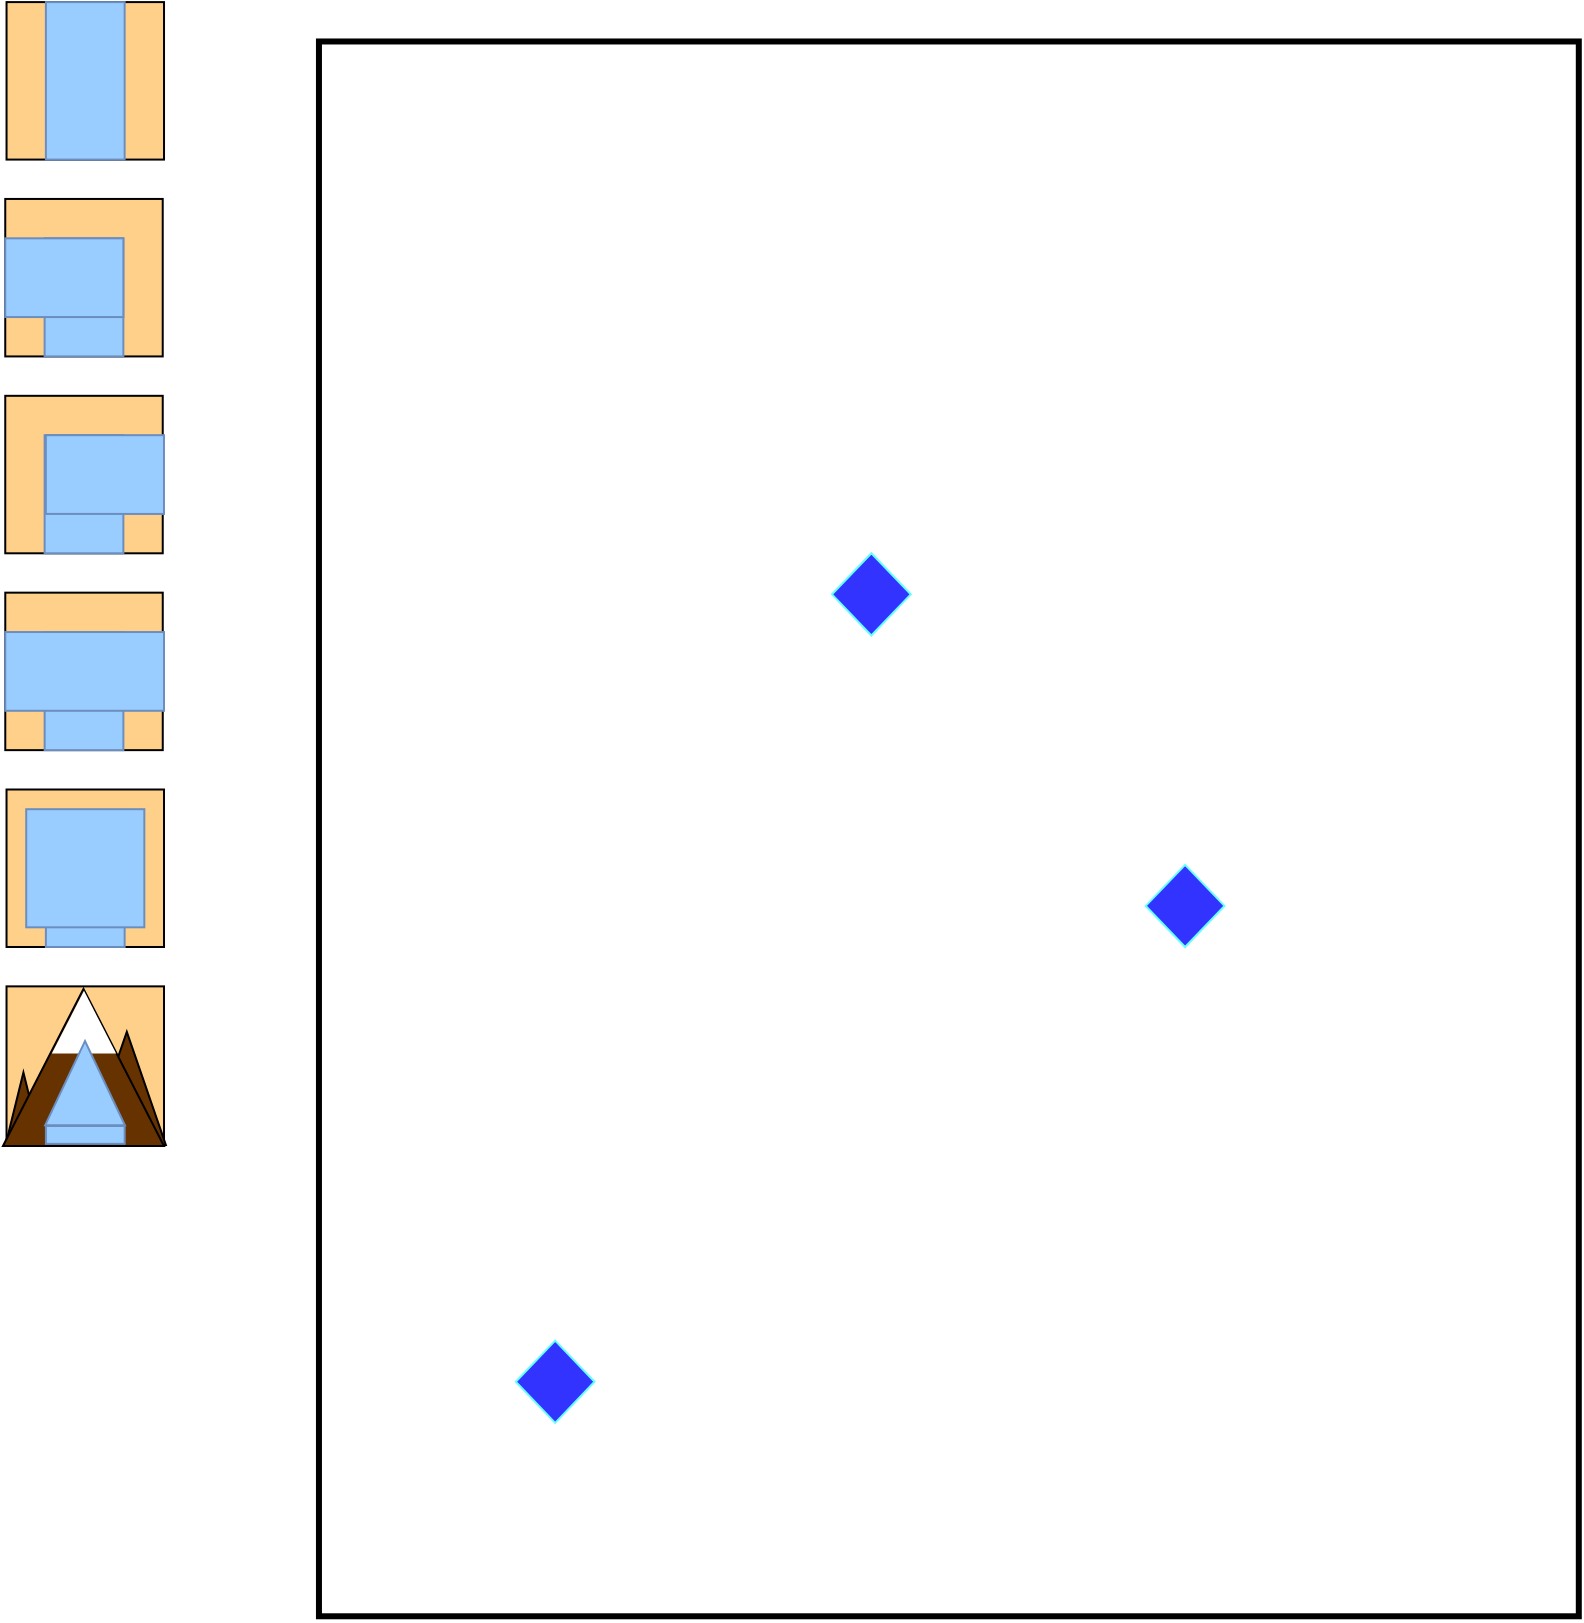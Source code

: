 <mxfile version="21.6.1" type="github">
  <diagram name="Page-1" id="2VUvKDMOOLKdO6o08y5Y">
    <mxGraphModel dx="2261" dy="796" grid="1" gridSize="19.685" guides="1" tooltips="1" connect="1" arrows="1" fold="1" page="1" pageScale="1" pageWidth="827" pageHeight="1169" math="0" shadow="0">
      <root>
        <mxCell id="0" />
        <mxCell id="1" parent="0" />
        <mxCell id="bTT1aVTdTWUZ8_YD1Z94-7" value="" style="group" vertex="1" connectable="0" parent="1">
          <mxGeometry x="1.27" y="59.05" width="78.74" height="78.74" as="geometry" />
        </mxCell>
        <mxCell id="P98hvPGVPlMy8sSOjnku-1" value="" style="rounded=0;whiteSpace=wrap;html=1;fillColor=#FFD08A;strokeColor=#000000;" parent="bTT1aVTdTWUZ8_YD1Z94-7" vertex="1">
          <mxGeometry width="78.74" height="78.74" as="geometry" />
        </mxCell>
        <mxCell id="P98hvPGVPlMy8sSOjnku-4" value="" style="rounded=0;whiteSpace=wrap;html=1;fillColor=#99CCFF;strokeColor=#6c8ebf;strokeWidth=1;" parent="bTT1aVTdTWUZ8_YD1Z94-7" vertex="1">
          <mxGeometry x="19.68" width="39.37" height="78.74" as="geometry" />
        </mxCell>
        <mxCell id="bTT1aVTdTWUZ8_YD1Z94-8" value="" style="group" vertex="1" connectable="0" parent="1">
          <mxGeometry x="0.62" y="157.475" width="78.745" height="78.74" as="geometry" />
        </mxCell>
        <mxCell id="P98hvPGVPlMy8sSOjnku-6" value="" style="rounded=0;whiteSpace=wrap;html=1;fillColor=#FFD08A;strokeColor=#000000;" parent="bTT1aVTdTWUZ8_YD1Z94-8" vertex="1">
          <mxGeometry x="0.005" width="78.74" height="78.74" as="geometry" />
        </mxCell>
        <mxCell id="P98hvPGVPlMy8sSOjnku-7" value="" style="rounded=0;whiteSpace=wrap;html=1;fillColor=#99CCFF;strokeColor=#6c8ebf;strokeWidth=1;" parent="bTT1aVTdTWUZ8_YD1Z94-8" vertex="1">
          <mxGeometry x="19.69" y="19.685" width="39.37" height="59.05" as="geometry" />
        </mxCell>
        <mxCell id="P98hvPGVPlMy8sSOjnku-8" value="" style="rounded=0;whiteSpace=wrap;html=1;fillColor=#99CCFF;strokeColor=#6c8ebf;strokeWidth=1;" parent="bTT1aVTdTWUZ8_YD1Z94-8" vertex="1">
          <mxGeometry y="19.685" width="59.06" height="39.37" as="geometry" />
        </mxCell>
        <mxCell id="bTT1aVTdTWUZ8_YD1Z94-9" value="" style="group" vertex="1" connectable="0" parent="1">
          <mxGeometry x="0.63" y="255.91" width="79.355" height="78.74" as="geometry" />
        </mxCell>
        <mxCell id="P98hvPGVPlMy8sSOjnku-12" value="" style="rounded=0;whiteSpace=wrap;html=1;fillColor=#FFD08A;strokeColor=#000000;" parent="bTT1aVTdTWUZ8_YD1Z94-9" vertex="1">
          <mxGeometry width="78.74" height="78.74" as="geometry" />
        </mxCell>
        <mxCell id="P98hvPGVPlMy8sSOjnku-13" value="" style="rounded=0;whiteSpace=wrap;html=1;fillColor=#99CCFF;strokeColor=#6c8ebf;strokeWidth=1;" parent="bTT1aVTdTWUZ8_YD1Z94-9" vertex="1">
          <mxGeometry x="19.685" y="19.685" width="39.37" height="59.05" as="geometry" />
        </mxCell>
        <mxCell id="P98hvPGVPlMy8sSOjnku-14" value="" style="rounded=0;whiteSpace=wrap;html=1;fillColor=#99CCFF;strokeColor=#6c8ebf;strokeWidth=1;" parent="bTT1aVTdTWUZ8_YD1Z94-9" vertex="1">
          <mxGeometry x="20.295" y="19.685" width="59.06" height="39.37" as="geometry" />
        </mxCell>
        <mxCell id="bTT1aVTdTWUZ8_YD1Z94-10" value="" style="group" vertex="1" connectable="0" parent="1">
          <mxGeometry x="0.63" y="354.33" width="79.37" height="78.74" as="geometry" />
        </mxCell>
        <mxCell id="bTT1aVTdTWUZ8_YD1Z94-1" value="" style="rounded=0;whiteSpace=wrap;html=1;fillColor=#FFD08A;strokeColor=#000000;" vertex="1" parent="bTT1aVTdTWUZ8_YD1Z94-10">
          <mxGeometry x="0.01" width="78.74" height="78.74" as="geometry" />
        </mxCell>
        <mxCell id="bTT1aVTdTWUZ8_YD1Z94-2" value="" style="rounded=0;whiteSpace=wrap;html=1;fillColor=#99CCFF;strokeColor=#6c8ebf;strokeWidth=1;" vertex="1" parent="bTT1aVTdTWUZ8_YD1Z94-10">
          <mxGeometry x="19.695" y="19.685" width="39.37" height="59.05" as="geometry" />
        </mxCell>
        <mxCell id="bTT1aVTdTWUZ8_YD1Z94-3" value="" style="rounded=0;whiteSpace=wrap;html=1;fillColor=#99CCFF;strokeColor=#6c8ebf;strokeWidth=1;" vertex="1" parent="bTT1aVTdTWUZ8_YD1Z94-10">
          <mxGeometry y="19.69" width="79.37" height="39.37" as="geometry" />
        </mxCell>
        <mxCell id="bTT1aVTdTWUZ8_YD1Z94-11" value="" style="group" vertex="1" connectable="0" parent="1">
          <mxGeometry x="1.265" y="452.755" width="78.74" height="78.74" as="geometry" />
        </mxCell>
        <mxCell id="bTT1aVTdTWUZ8_YD1Z94-4" value="" style="rounded=0;whiteSpace=wrap;html=1;fillColor=#FFD08A;strokeColor=#000000;" vertex="1" parent="bTT1aVTdTWUZ8_YD1Z94-11">
          <mxGeometry width="78.74" height="78.74" as="geometry" />
        </mxCell>
        <mxCell id="bTT1aVTdTWUZ8_YD1Z94-5" value="" style="rounded=0;whiteSpace=wrap;html=1;fillColor=#99CCFF;strokeColor=#6c8ebf;strokeWidth=1;" vertex="1" parent="bTT1aVTdTWUZ8_YD1Z94-11">
          <mxGeometry x="19.685" y="19.685" width="39.37" height="59.05" as="geometry" />
        </mxCell>
        <mxCell id="bTT1aVTdTWUZ8_YD1Z94-6" value="" style="rounded=0;whiteSpace=wrap;html=1;fillColor=#99CCFF;strokeColor=#6c8ebf;strokeWidth=1;" vertex="1" parent="bTT1aVTdTWUZ8_YD1Z94-11">
          <mxGeometry x="9.845" y="9.845" width="59.055" height="59.055" as="geometry" />
        </mxCell>
        <mxCell id="bTT1aVTdTWUZ8_YD1Z94-12" value="" style="rounded=0;whiteSpace=wrap;html=1;fillColor=none;strokeWidth=3;" vertex="1" parent="1">
          <mxGeometry x="157.48" y="78.74" width="629.92" height="787.4" as="geometry" />
        </mxCell>
        <mxCell id="bTT1aVTdTWUZ8_YD1Z94-23" value="" style="group" vertex="1" connectable="0" parent="1">
          <mxGeometry x="-0.52" y="551.185" width="81.465" height="79.785" as="geometry" />
        </mxCell>
        <mxCell id="bTT1aVTdTWUZ8_YD1Z94-15" value="" style="rounded=0;whiteSpace=wrap;html=1;fillColor=#FFD08A;strokeColor=#000000;" vertex="1" parent="bTT1aVTdTWUZ8_YD1Z94-23">
          <mxGeometry x="1.785" width="78.74" height="78.74" as="geometry" />
        </mxCell>
        <mxCell id="bTT1aVTdTWUZ8_YD1Z94-22" value="" style="triangle;whiteSpace=wrap;html=1;rotation=-90;fillColor=#663300;" vertex="1" parent="bTT1aVTdTWUZ8_YD1Z94-23">
          <mxGeometry x="-8.04" y="52.335" width="36.54" height="18" as="geometry" />
        </mxCell>
        <mxCell id="bTT1aVTdTWUZ8_YD1Z94-21" value="" style="triangle;whiteSpace=wrap;html=1;rotation=-90;fillColor=#663300;" vertex="1" parent="bTT1aVTdTWUZ8_YD1Z94-23">
          <mxGeometry x="33.68" y="31.475" width="56.5" height="39.07" as="geometry" />
        </mxCell>
        <mxCell id="bTT1aVTdTWUZ8_YD1Z94-18" value="" style="triangle;whiteSpace=wrap;html=1;rotation=-90;fillColor=#663300;" vertex="1" parent="bTT1aVTdTWUZ8_YD1Z94-23">
          <mxGeometry x="0.99" y="0.255" width="78.54" height="80.52" as="geometry" />
        </mxCell>
        <mxCell id="bTT1aVTdTWUZ8_YD1Z94-16" value="" style="rounded=0;whiteSpace=wrap;html=1;fillColor=#99CCFF;strokeColor=#6c8ebf;strokeWidth=1;" vertex="1" parent="bTT1aVTdTWUZ8_YD1Z94-23">
          <mxGeometry x="21.48" y="69.815" width="39.37" height="8.92" as="geometry" />
        </mxCell>
        <mxCell id="bTT1aVTdTWUZ8_YD1Z94-19" value="" style="triangle;whiteSpace=wrap;html=1;rotation=-90;fillColor=#FFFFFF;strokeColor=none;" vertex="1" parent="bTT1aVTdTWUZ8_YD1Z94-23">
          <mxGeometry x="24.84" y="1.815" width="31.34" height="32.17" as="geometry" />
        </mxCell>
        <mxCell id="bTT1aVTdTWUZ8_YD1Z94-20" value="" style="triangle;whiteSpace=wrap;html=1;rotation=-90;fillColor=#99CCFF;strokeColor=#6c8ebf;rounded=0;strokeWidth=1;" vertex="1" parent="bTT1aVTdTWUZ8_YD1Z94-23">
          <mxGeometry x="19.94" y="28.425" width="42.18" height="39.93" as="geometry" />
        </mxCell>
        <mxCell id="bTT1aVTdTWUZ8_YD1Z94-24" value="" style="rhombus;whiteSpace=wrap;html=1;fillColor=#3333FF;strokeColor=#66FFFF;" vertex="1" parent="1">
          <mxGeometry x="414.0" y="334.65" width="39.37" height="41.07" as="geometry" />
        </mxCell>
        <mxCell id="bTT1aVTdTWUZ8_YD1Z94-26" value="" style="rhombus;whiteSpace=wrap;html=1;fillColor=#3333FF;strokeColor=#66FFFF;" vertex="1" parent="1">
          <mxGeometry x="570.87" y="490.42" width="39.37" height="41.07" as="geometry" />
        </mxCell>
        <mxCell id="bTT1aVTdTWUZ8_YD1Z94-27" value="" style="rhombus;whiteSpace=wrap;html=1;fillColor=#3333FF;strokeColor=#66FFFF;" vertex="1" parent="1">
          <mxGeometry x="255.9" y="728.34" width="39.37" height="41.07" as="geometry" />
        </mxCell>
      </root>
    </mxGraphModel>
  </diagram>
</mxfile>

